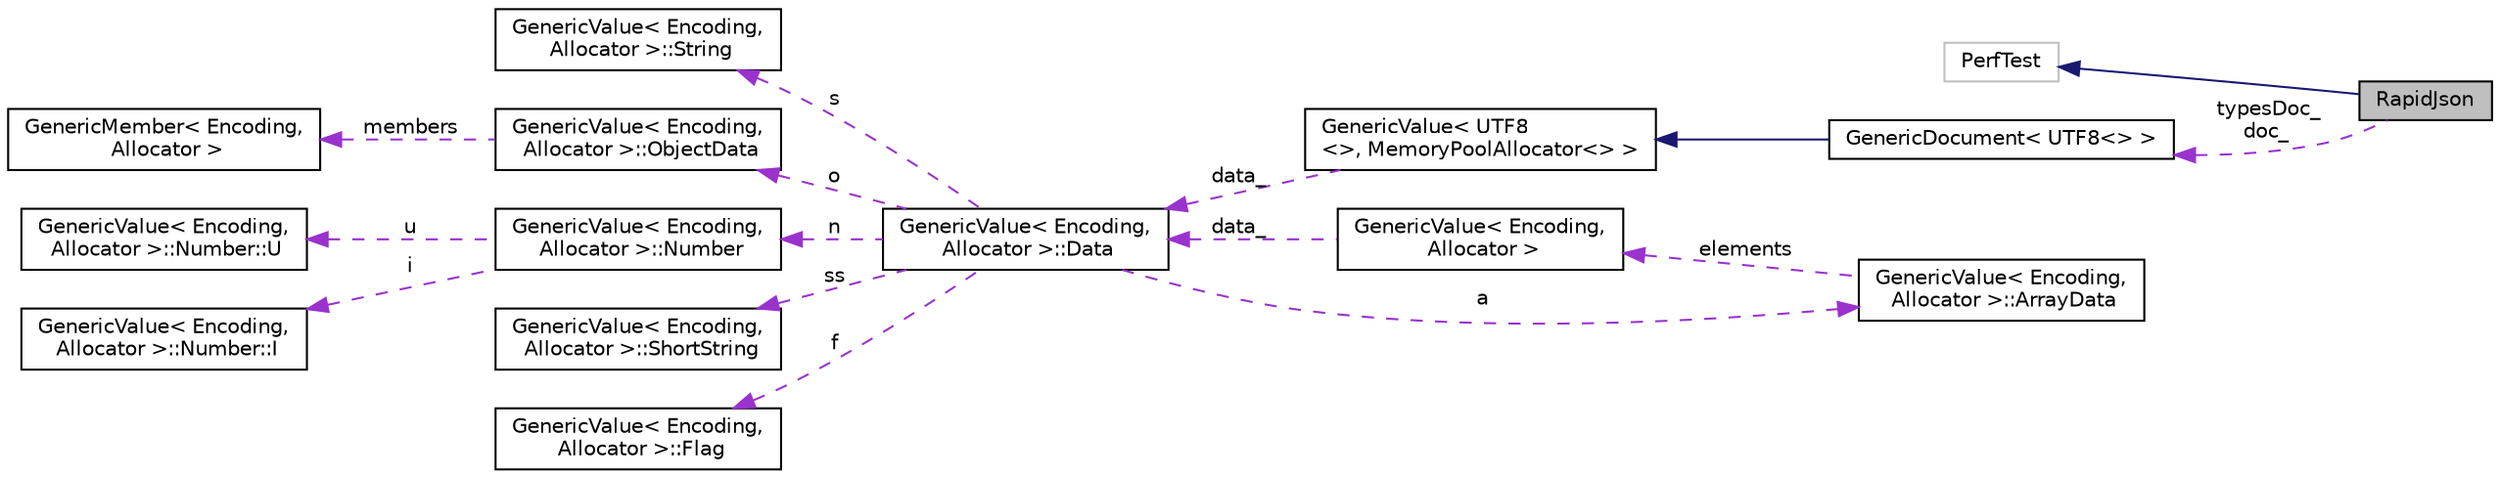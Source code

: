digraph "RapidJson"
{
  edge [fontname="Helvetica",fontsize="10",labelfontname="Helvetica",labelfontsize="10"];
  node [fontname="Helvetica",fontsize="10",shape=record];
  rankdir="LR";
  Node2 [label="RapidJson",height=0.2,width=0.4,color="black", fillcolor="grey75", style="filled", fontcolor="black"];
  Node3 -> Node2 [dir="back",color="midnightblue",fontsize="10",style="solid",fontname="Helvetica"];
  Node3 [label="PerfTest",height=0.2,width=0.4,color="grey75", fillcolor="white", style="filled"];
  Node4 -> Node2 [dir="back",color="darkorchid3",fontsize="10",style="dashed",label=" typesDoc_\ndoc_" ,fontname="Helvetica"];
  Node4 [label="GenericDocument\< UTF8\<\> \>",height=0.2,width=0.4,color="black", fillcolor="white", style="filled",URL="$classGenericDocument.html"];
  Node5 -> Node4 [dir="back",color="midnightblue",fontsize="10",style="solid",fontname="Helvetica"];
  Node5 [label="GenericValue\< UTF8\l\<\>, MemoryPoolAllocator\<\> \>",height=0.2,width=0.4,color="black", fillcolor="white", style="filled",URL="$classGenericValue.html",tooltip="Represents a JSON value. Use Value for UTF8 encoding and default allocator. "];
  Node6 -> Node5 [dir="back",color="darkorchid3",fontsize="10",style="dashed",label=" data_" ,fontname="Helvetica"];
  Node6 [label="GenericValue\< Encoding,\l Allocator \>::Data",height=0.2,width=0.4,color="black", fillcolor="white", style="filled",URL="$unionGenericValue_1_1Data.html"];
  Node7 -> Node6 [dir="back",color="darkorchid3",fontsize="10",style="dashed",label=" s" ,fontname="Helvetica"];
  Node7 [label="GenericValue\< Encoding,\l Allocator \>::String",height=0.2,width=0.4,color="black", fillcolor="white", style="filled",URL="$structGenericValue_1_1String.html"];
  Node8 -> Node6 [dir="back",color="darkorchid3",fontsize="10",style="dashed",label=" a" ,fontname="Helvetica"];
  Node8 [label="GenericValue\< Encoding,\l Allocator \>::ArrayData",height=0.2,width=0.4,color="black", fillcolor="white", style="filled",URL="$structGenericValue_1_1ArrayData.html"];
  Node9 -> Node8 [dir="back",color="darkorchid3",fontsize="10",style="dashed",label=" elements" ,fontname="Helvetica"];
  Node9 [label="GenericValue\< Encoding,\l Allocator \>",height=0.2,width=0.4,color="black", fillcolor="white", style="filled",URL="$classGenericValue.html",tooltip="Represents a JSON value. Use Value for UTF8 encoding and default allocator. "];
  Node6 -> Node9 [dir="back",color="darkorchid3",fontsize="10",style="dashed",label=" data_" ,fontname="Helvetica"];
  Node10 -> Node6 [dir="back",color="darkorchid3",fontsize="10",style="dashed",label=" o" ,fontname="Helvetica"];
  Node10 [label="GenericValue\< Encoding,\l Allocator \>::ObjectData",height=0.2,width=0.4,color="black", fillcolor="white", style="filled",URL="$structGenericValue_1_1ObjectData.html"];
  Node11 -> Node10 [dir="back",color="darkorchid3",fontsize="10",style="dashed",label=" members" ,fontname="Helvetica"];
  Node11 [label="GenericMember\< Encoding,\l Allocator \>",height=0.2,width=0.4,color="black", fillcolor="white", style="filled",URL="$structGenericMember.html",tooltip="Name-value pair in a JSON object value. "];
  Node12 -> Node6 [dir="back",color="darkorchid3",fontsize="10",style="dashed",label=" n" ,fontname="Helvetica"];
  Node12 [label="GenericValue\< Encoding,\l Allocator \>::Number",height=0.2,width=0.4,color="black", fillcolor="white", style="filled",URL="$unionGenericValue_1_1Number.html"];
  Node13 -> Node12 [dir="back",color="darkorchid3",fontsize="10",style="dashed",label=" u" ,fontname="Helvetica"];
  Node13 [label="GenericValue\< Encoding,\l Allocator \>::Number::U",height=0.2,width=0.4,color="black", fillcolor="white", style="filled",URL="$structGenericValue_1_1Number_1_1U.html"];
  Node14 -> Node12 [dir="back",color="darkorchid3",fontsize="10",style="dashed",label=" i" ,fontname="Helvetica"];
  Node14 [label="GenericValue\< Encoding,\l Allocator \>::Number::I",height=0.2,width=0.4,color="black", fillcolor="white", style="filled",URL="$structGenericValue_1_1Number_1_1I.html"];
  Node15 -> Node6 [dir="back",color="darkorchid3",fontsize="10",style="dashed",label=" ss" ,fontname="Helvetica"];
  Node15 [label="GenericValue\< Encoding,\l Allocator \>::ShortString",height=0.2,width=0.4,color="black", fillcolor="white", style="filled",URL="$structGenericValue_1_1ShortString.html"];
  Node16 -> Node6 [dir="back",color="darkorchid3",fontsize="10",style="dashed",label=" f" ,fontname="Helvetica"];
  Node16 [label="GenericValue\< Encoding,\l Allocator \>::Flag",height=0.2,width=0.4,color="black", fillcolor="white", style="filled",URL="$structGenericValue_1_1Flag.html"];
}

